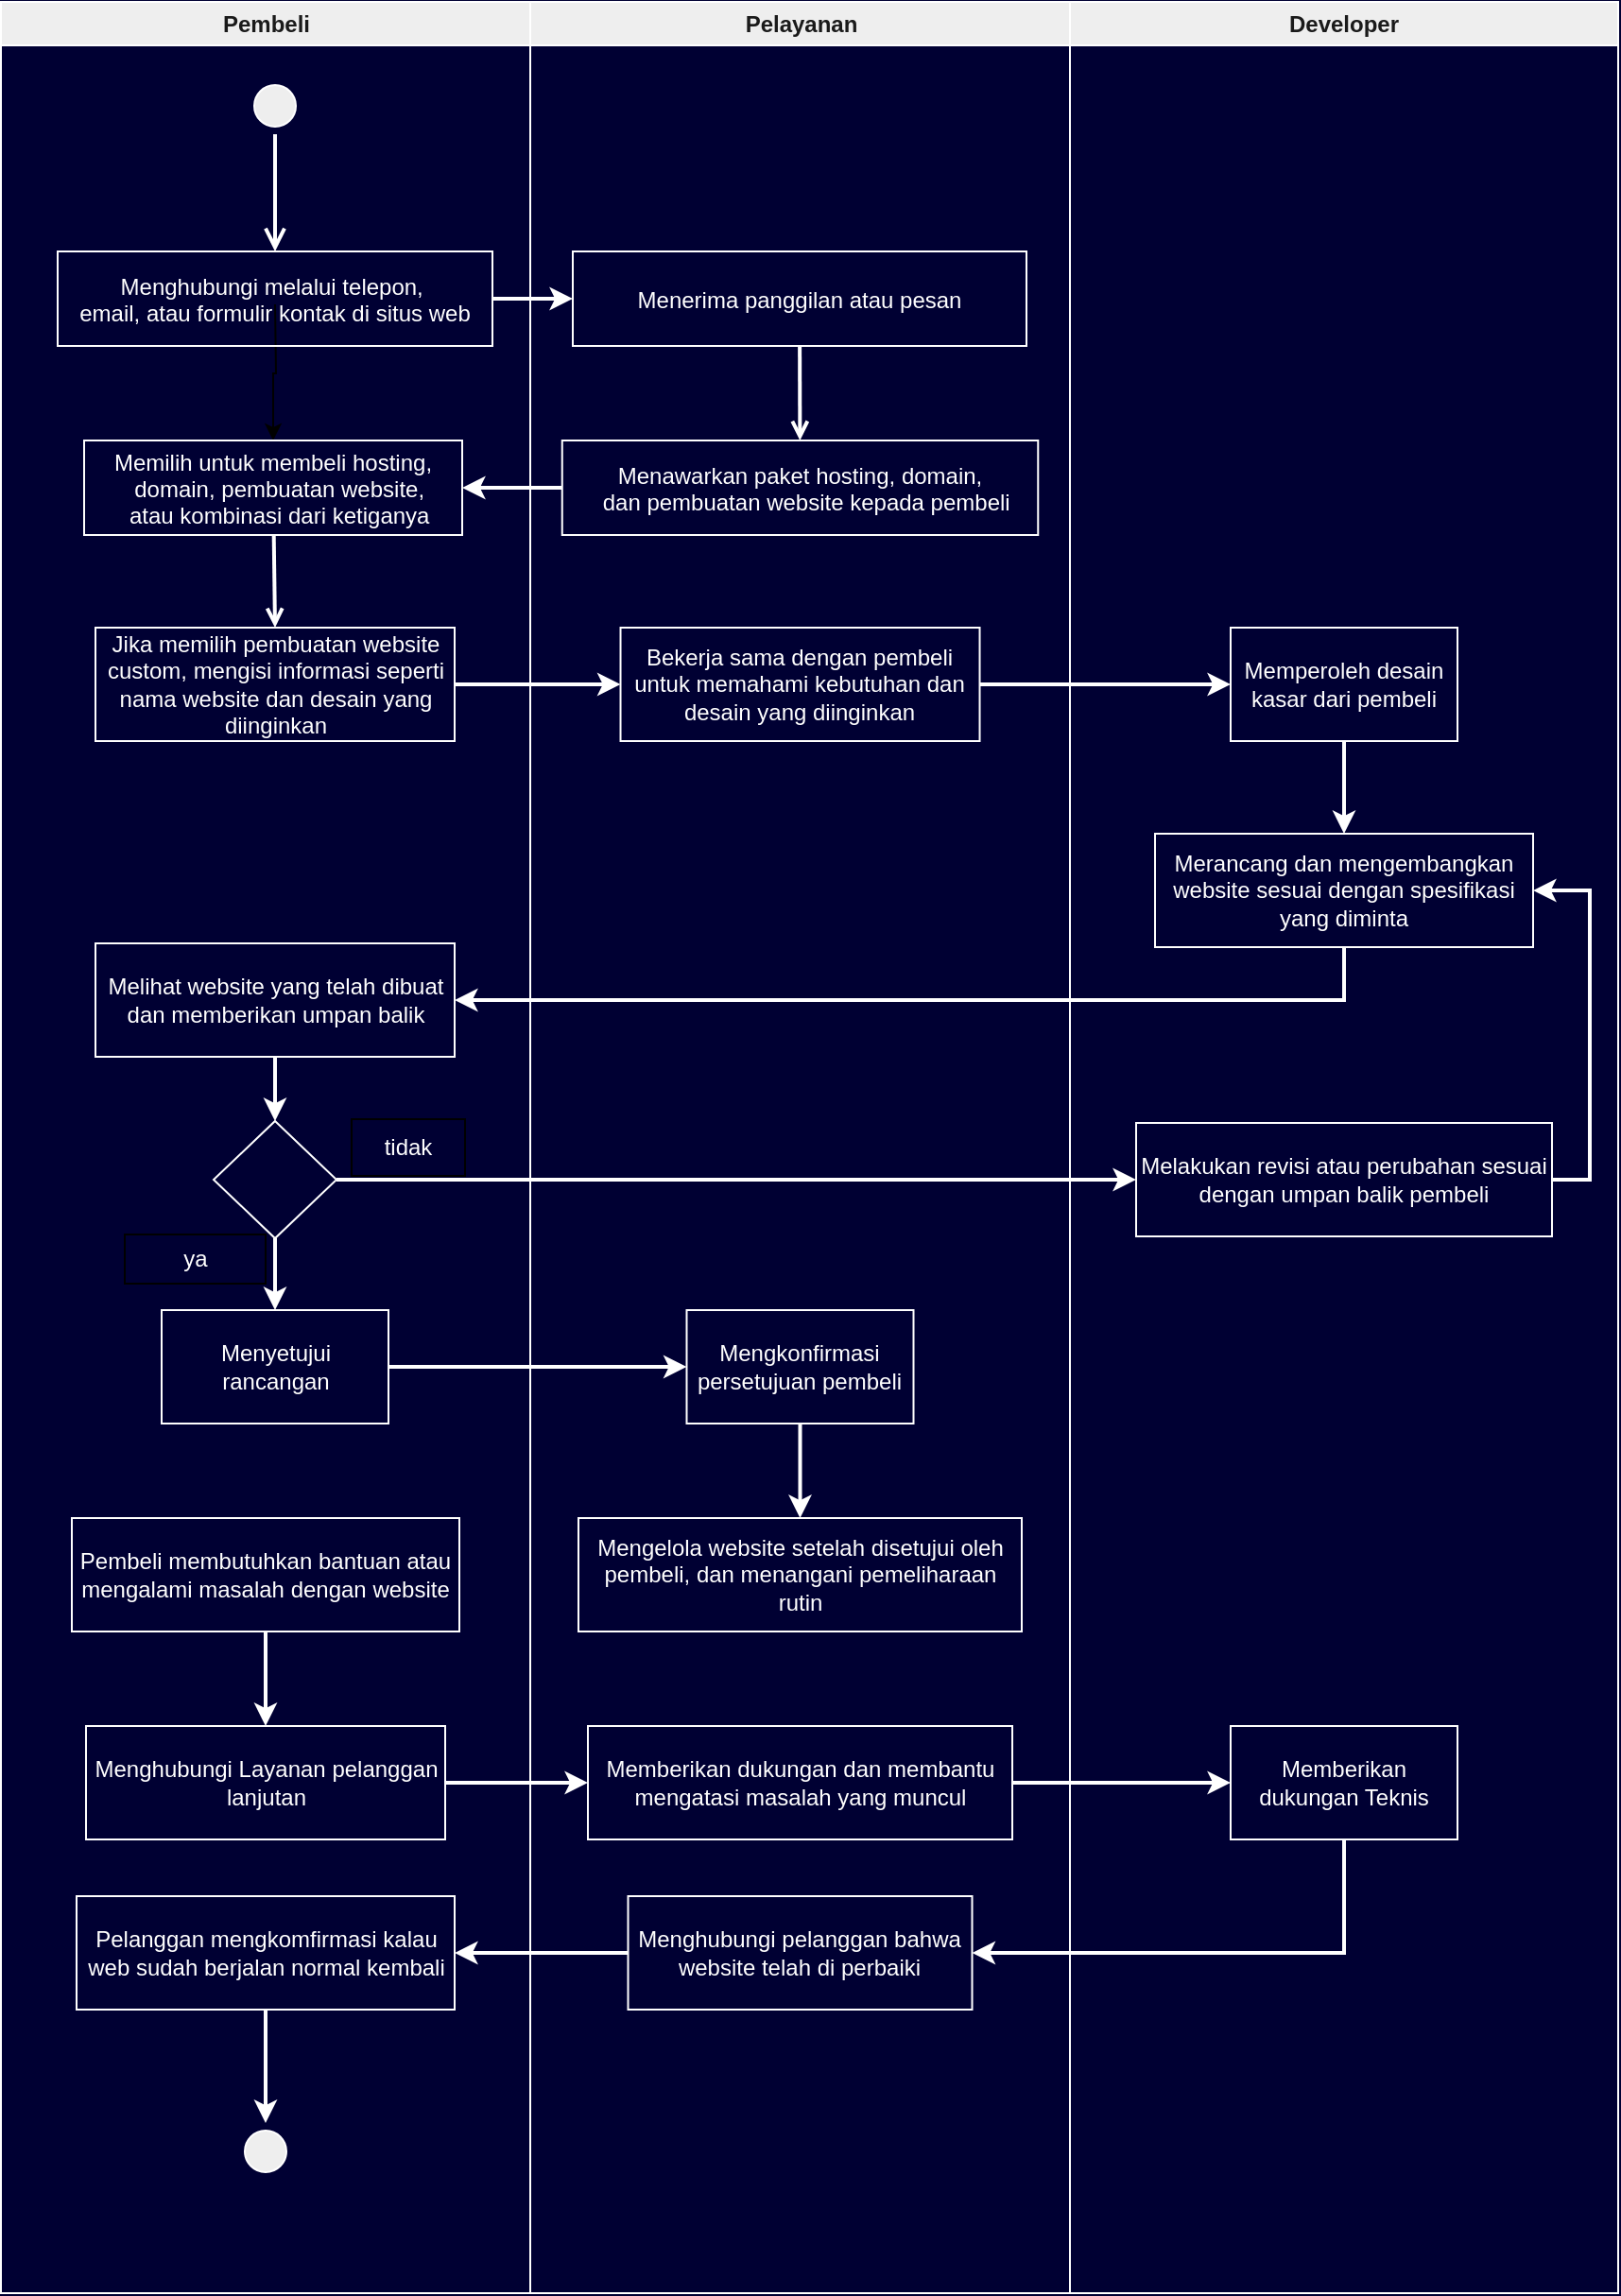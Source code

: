<mxfile version="24.5.5" type="github">
  <diagram name="Page-1" id="e7e014a7-5840-1c2e-5031-d8a46d1fe8dd">
    <mxGraphModel dx="723" dy="427" grid="1" gridSize="10" guides="1" tooltips="1" connect="1" arrows="1" fold="1" page="1" pageScale="1" pageWidth="1169" pageHeight="826" background="#000033" math="0" shadow="0">
      <root>
        <mxCell id="0" />
        <mxCell id="1" parent="0" />
        <mxCell id="2" value="Pembeli" style="swimlane;whiteSpace=wrap;labelBackgroundColor=none;fillColor=#EEEEEE;strokeColor=#FFFFFF;fontColor=#1A1A1A;" parent="1" vertex="1">
          <mxGeometry x="164.5" y="128" width="280" height="1212" as="geometry" />
        </mxCell>
        <mxCell id="5" value="" style="ellipse;shape=startState;fillColor=#EEEEEE;strokeColor=#FFFFFF;labelBackgroundColor=none;fontColor=#FFFFFF;" parent="2" vertex="1">
          <mxGeometry x="130" y="40" width="30" height="30" as="geometry" />
        </mxCell>
        <mxCell id="6" value="" style="edgeStyle=elbowEdgeStyle;elbow=horizontal;verticalAlign=bottom;endArrow=open;endSize=8;strokeColor=#FFFFFF;endFill=1;rounded=0;labelBackgroundColor=none;fontColor=#FFFFFF;strokeWidth=2;entryX=0.5;entryY=0;entryDx=0;entryDy=0;" parent="2" source="5" target="8" edge="1">
          <mxGeometry x="100" y="40" as="geometry">
            <mxPoint x="145.5" y="110" as="targetPoint" />
          </mxGeometry>
        </mxCell>
        <mxCell id="Ifcy4-6pKVDCC3WCcwYo-20" value="" style="edgeStyle=orthogonalEdgeStyle;rounded=0;orthogonalLoop=1;jettySize=auto;html=1;" edge="1" parent="2" target="10">
          <mxGeometry relative="1" as="geometry">
            <mxPoint x="145" y="160" as="sourcePoint" />
          </mxGeometry>
        </mxCell>
        <mxCell id="8" value="Menghubungi melalui telepon, &#xa;email, atau formulir kontak di situs web" style="labelBackgroundColor=none;fillColor=none;strokeColor=#FFFFFF;fontColor=#FFFFFF;" parent="2" vertex="1">
          <mxGeometry x="30" y="132" width="230" height="50" as="geometry" />
        </mxCell>
        <mxCell id="10" value="Memilih untuk membeli hosting,&#xa;  domain, pembuatan website,&#xa;  atau kombinasi dari ketiganya" style="labelBackgroundColor=none;fillColor=none;strokeColor=#FFFFFF;fontColor=#FFFFFF;" parent="2" vertex="1">
          <mxGeometry x="44" y="232" width="200" height="50" as="geometry" />
        </mxCell>
        <mxCell id="VENFwPT8OEZ6iL2lPj8d-43" value="Jika memilih pembuatan website custom, mengisi informasi seperti nama website dan desain yang diinginkan" style="rounded=0;whiteSpace=wrap;html=1;labelBackgroundColor=none;fillColor=none;strokeColor=#FFFFFF;fontColor=#FFFFFF;" parent="2" vertex="1">
          <mxGeometry x="50" y="331" width="190" height="60" as="geometry" />
        </mxCell>
        <mxCell id="20" value="" style="endArrow=open;strokeColor=#FFFFFF;endFill=1;rounded=0;entryX=0.5;entryY=0;entryDx=0;entryDy=0;labelBackgroundColor=none;fontColor=#FFFFFF;strokeWidth=2;" parent="2" source="10" target="VENFwPT8OEZ6iL2lPj8d-43" edge="1">
          <mxGeometry relative="1" as="geometry" />
        </mxCell>
        <mxCell id="Ifcy4-6pKVDCC3WCcwYo-24" style="edgeStyle=orthogonalEdgeStyle;rounded=0;orthogonalLoop=1;jettySize=auto;html=1;exitX=0.5;exitY=1;exitDx=0;exitDy=0;entryX=0.5;entryY=0;entryDx=0;entryDy=0;strokeColor=#FFFFFF;strokeWidth=2;" edge="1" parent="2" source="VENFwPT8OEZ6iL2lPj8d-51" target="Ifcy4-6pKVDCC3WCcwYo-23">
          <mxGeometry relative="1" as="geometry" />
        </mxCell>
        <mxCell id="VENFwPT8OEZ6iL2lPj8d-51" value="Melihat website yang telah dibuat dan memberikan umpan balik" style="rounded=0;whiteSpace=wrap;html=1;labelBackgroundColor=none;fillColor=none;strokeColor=#FFFFFF;fontColor=#FFFFFF;" parent="2" vertex="1">
          <mxGeometry x="50" y="498" width="190" height="60" as="geometry" />
        </mxCell>
        <mxCell id="VENFwPT8OEZ6iL2lPj8d-57" value="Menyetujui rancangan" style="rounded=0;whiteSpace=wrap;html=1;labelBackgroundColor=none;fillColor=none;strokeColor=#FFFFFF;fontColor=#FFFFFF;" parent="2" vertex="1">
          <mxGeometry x="85" y="692" width="120" height="60" as="geometry" />
        </mxCell>
        <mxCell id="YOEPtgyno4piZ7RR7QSO-30" style="edgeStyle=orthogonalEdgeStyle;rounded=0;orthogonalLoop=1;jettySize=auto;html=1;exitX=0.5;exitY=1;exitDx=0;exitDy=0;strokeColor=#FFFFFF;labelBackgroundColor=none;fontColor=#FFFFFF;strokeWidth=2;" parent="2" source="YOEPtgyno4piZ7RR7QSO-28" target="YOEPtgyno4piZ7RR7QSO-29" edge="1">
          <mxGeometry relative="1" as="geometry" />
        </mxCell>
        <mxCell id="YOEPtgyno4piZ7RR7QSO-28" value="Pembeli membutuhkan bantuan atau mengalami masalah dengan website" style="rounded=0;whiteSpace=wrap;html=1;labelBackgroundColor=none;fillColor=none;strokeColor=#FFFFFF;fontColor=#FFFFFF;" parent="2" vertex="1">
          <mxGeometry x="37.5" y="802" width="205" height="60" as="geometry" />
        </mxCell>
        <mxCell id="YOEPtgyno4piZ7RR7QSO-29" value="Menghubungi Layanan pelanggan lanjutan" style="rounded=0;whiteSpace=wrap;html=1;labelBackgroundColor=none;fillColor=none;strokeColor=#FFFFFF;fontColor=#FFFFFF;" parent="2" vertex="1">
          <mxGeometry x="45" y="912" width="190" height="60" as="geometry" />
        </mxCell>
        <mxCell id="YOEPtgyno4piZ7RR7QSO-42" style="edgeStyle=orthogonalEdgeStyle;rounded=0;orthogonalLoop=1;jettySize=auto;html=1;exitX=0.5;exitY=1;exitDx=0;exitDy=0;entryX=0.5;entryY=0;entryDx=0;entryDy=0;strokeColor=#FFFFFF;labelBackgroundColor=none;fontColor=#FFFFFF;strokeWidth=2;" parent="2" source="YOEPtgyno4piZ7RR7QSO-39" target="YOEPtgyno4piZ7RR7QSO-41" edge="1">
          <mxGeometry relative="1" as="geometry" />
        </mxCell>
        <mxCell id="YOEPtgyno4piZ7RR7QSO-39" value="Pelanggan mengkomfirmasi kalau web sudah berjalan normal kembali" style="rounded=0;whiteSpace=wrap;html=1;labelBackgroundColor=none;fillColor=none;strokeColor=#FFFFFF;fontColor=#FFFFFF;" parent="2" vertex="1">
          <mxGeometry x="40" y="1002" width="200" height="60" as="geometry" />
        </mxCell>
        <mxCell id="YOEPtgyno4piZ7RR7QSO-41" value="" style="ellipse;shape=startState;fillColor=#EEEEEE;strokeColor=#FFFFFF;labelBackgroundColor=none;fontColor=#1A1A1A;" parent="2" vertex="1">
          <mxGeometry x="125" y="1122" width="30" height="30" as="geometry" />
        </mxCell>
        <mxCell id="Ifcy4-6pKVDCC3WCcwYo-25" style="edgeStyle=orthogonalEdgeStyle;rounded=0;orthogonalLoop=1;jettySize=auto;html=1;exitX=0.5;exitY=1;exitDx=0;exitDy=0;entryX=0.5;entryY=0;entryDx=0;entryDy=0;strokeColor=#FFFFFF;strokeWidth=2;" edge="1" parent="2" source="Ifcy4-6pKVDCC3WCcwYo-23" target="VENFwPT8OEZ6iL2lPj8d-57">
          <mxGeometry relative="1" as="geometry" />
        </mxCell>
        <mxCell id="Ifcy4-6pKVDCC3WCcwYo-23" value="" style="rhombus;whiteSpace=wrap;html=1;fillColor=none;strokeColor=#FFFFFF;" vertex="1" parent="2">
          <mxGeometry x="112.5" y="592" width="65" height="62" as="geometry" />
        </mxCell>
        <mxCell id="Ifcy4-6pKVDCC3WCcwYo-26" value="&lt;font color=&quot;#ffffff&quot;&gt;ya&lt;/font&gt;" style="rounded=0;whiteSpace=wrap;html=1;fillColor=none;" vertex="1" parent="2">
          <mxGeometry x="65.5" y="652" width="74.5" height="26" as="geometry" />
        </mxCell>
        <mxCell id="Ifcy4-6pKVDCC3WCcwYo-28" value="&lt;font color=&quot;#ffffff&quot;&gt;tidak&lt;/font&gt;" style="rounded=0;whiteSpace=wrap;html=1;fillColor=none;" vertex="1" parent="2">
          <mxGeometry x="185.5" y="591" width="60" height="30" as="geometry" />
        </mxCell>
        <mxCell id="3" value="Pelayanan" style="swimlane;whiteSpace=wrap;labelBackgroundColor=none;fillColor=#EEEEEE;strokeColor=#FFFFFF;fontColor=#1A1A1A;" parent="1" vertex="1">
          <mxGeometry x="444.5" y="128" width="285.5" height="1212" as="geometry" />
        </mxCell>
        <mxCell id="15" value="Menerima panggilan atau pesan" style="labelBackgroundColor=none;fillColor=none;strokeColor=#FFFFFF;fontColor=#FFFFFF;" parent="3" vertex="1">
          <mxGeometry x="22.5" y="132" width="240" height="50" as="geometry" />
        </mxCell>
        <mxCell id="16" value="Menawarkan paket hosting, domain,&#xa;  dan pembuatan website kepada pembeli" style="labelBackgroundColor=none;fillColor=none;strokeColor=#FFFFFF;fontColor=#FFFFFF;" parent="3" vertex="1">
          <mxGeometry x="16.88" y="232" width="251.75" height="50" as="geometry" />
        </mxCell>
        <mxCell id="17" value="" style="endArrow=open;strokeColor=#FFFFFF;endFill=1;rounded=0;labelBackgroundColor=none;fontColor=#FFFFFF;strokeWidth=2;" parent="3" source="15" target="16" edge="1">
          <mxGeometry relative="1" as="geometry" />
        </mxCell>
        <mxCell id="VENFwPT8OEZ6iL2lPj8d-44" value="Bekerja sama dengan pembeli untuk memahami kebutuhan dan desain yang diinginkan" style="rounded=0;whiteSpace=wrap;html=1;labelBackgroundColor=none;fillColor=none;strokeColor=#FFFFFF;fontColor=#FFFFFF;" parent="3" vertex="1">
          <mxGeometry x="47.76" y="331" width="190" height="60" as="geometry" />
        </mxCell>
        <mxCell id="VENFwPT8OEZ6iL2lPj8d-59" value="Mengelola website setelah disetujui oleh pembeli, dan menangani pemeliharaan rutin" style="rounded=0;whiteSpace=wrap;html=1;labelBackgroundColor=none;fillColor=none;strokeColor=#FFFFFF;fontColor=#FFFFFF;" parent="3" vertex="1">
          <mxGeometry x="25.5" y="802" width="234.5" height="60" as="geometry" />
        </mxCell>
        <mxCell id="YOEPtgyno4piZ7RR7QSO-22" style="edgeStyle=orthogonalEdgeStyle;rounded=0;orthogonalLoop=1;jettySize=auto;html=1;exitX=0.5;exitY=1;exitDx=0;exitDy=0;entryX=0.5;entryY=0;entryDx=0;entryDy=0;strokeColor=#FFFFFF;labelBackgroundColor=none;fontColor=#FFFFFF;strokeWidth=2;" parent="3" source="YOEPtgyno4piZ7RR7QSO-20" target="VENFwPT8OEZ6iL2lPj8d-59" edge="1">
          <mxGeometry relative="1" as="geometry" />
        </mxCell>
        <mxCell id="YOEPtgyno4piZ7RR7QSO-20" value="Mengkonfirmasi persetujuan pembeli" style="rounded=0;whiteSpace=wrap;html=1;labelBackgroundColor=none;fillColor=none;strokeColor=#FFFFFF;fontColor=#FFFFFF;" parent="3" vertex="1">
          <mxGeometry x="82.75" y="692" width="120" height="60" as="geometry" />
        </mxCell>
        <mxCell id="YOEPtgyno4piZ7RR7QSO-31" value="Memberikan dukungan dan membantu mengatasi masalah yang muncul" style="rounded=0;whiteSpace=wrap;html=1;labelBackgroundColor=none;fillColor=none;strokeColor=#FFFFFF;fontColor=#FFFFFF;" parent="3" vertex="1">
          <mxGeometry x="30.5" y="912" width="224.5" height="60" as="geometry" />
        </mxCell>
        <mxCell id="YOEPtgyno4piZ7RR7QSO-37" value="Menghubungi pelanggan bahwa website telah di perbaiki" style="rounded=0;whiteSpace=wrap;html=1;labelBackgroundColor=none;fillColor=none;strokeColor=#FFFFFF;fontColor=#FFFFFF;" parent="3" vertex="1">
          <mxGeometry x="51.75" y="1002" width="182" height="60" as="geometry" />
        </mxCell>
        <mxCell id="4" value="Developer" style="swimlane;whiteSpace=wrap;labelBackgroundColor=none;fillColor=#EEEEEE;strokeColor=#FFFFFF;fontColor=#1A1A1A;" parent="1" vertex="1">
          <mxGeometry x="730" y="128" width="290" height="1212" as="geometry" />
        </mxCell>
        <mxCell id="VENFwPT8OEZ6iL2lPj8d-49" value="Merancang dan mengembangkan website sesuai dengan spesifikasi yang diminta" style="rounded=0;whiteSpace=wrap;html=1;labelBackgroundColor=none;fillColor=none;strokeColor=#FFFFFF;fontColor=#FFFFFF;" parent="4" vertex="1">
          <mxGeometry x="45" y="440" width="200" height="60" as="geometry" />
        </mxCell>
        <mxCell id="VENFwPT8OEZ6iL2lPj8d-56" style="edgeStyle=orthogonalEdgeStyle;rounded=0;orthogonalLoop=1;jettySize=auto;html=1;exitX=1;exitY=0.5;exitDx=0;exitDy=0;entryX=1;entryY=0.5;entryDx=0;entryDy=0;strokeColor=#FFFFFF;labelBackgroundColor=none;fontColor=#FFFFFF;strokeWidth=2;" parent="4" source="VENFwPT8OEZ6iL2lPj8d-53" target="VENFwPT8OEZ6iL2lPj8d-49" edge="1">
          <mxGeometry relative="1" as="geometry">
            <mxPoint x="215" y="582" as="targetPoint" />
          </mxGeometry>
        </mxCell>
        <mxCell id="VENFwPT8OEZ6iL2lPj8d-53" value="Melakukan revisi atau perubahan sesuai dengan umpan balik pembeli" style="rounded=0;whiteSpace=wrap;html=1;labelBackgroundColor=none;fillColor=none;strokeColor=#FFFFFF;fontColor=#FFFFFF;" parent="4" vertex="1">
          <mxGeometry x="35" y="593" width="220" height="60" as="geometry" />
        </mxCell>
        <mxCell id="YOEPtgyno4piZ7RR7QSO-25" style="edgeStyle=orthogonalEdgeStyle;rounded=0;orthogonalLoop=1;jettySize=auto;html=1;exitX=0.5;exitY=1;exitDx=0;exitDy=0;entryX=0.5;entryY=0;entryDx=0;entryDy=0;strokeColor=#FFFFFF;labelBackgroundColor=none;fontColor=#FFFFFF;strokeWidth=2;" parent="4" source="YOEPtgyno4piZ7RR7QSO-23" target="VENFwPT8OEZ6iL2lPj8d-49" edge="1">
          <mxGeometry relative="1" as="geometry" />
        </mxCell>
        <mxCell id="YOEPtgyno4piZ7RR7QSO-23" value="Memperoleh desain kasar dari pembeli" style="rounded=0;whiteSpace=wrap;html=1;labelBackgroundColor=none;fillColor=none;strokeColor=#FFFFFF;fontColor=#FFFFFF;" parent="4" vertex="1">
          <mxGeometry x="85" y="331" width="120" height="60" as="geometry" />
        </mxCell>
        <mxCell id="YOEPtgyno4piZ7RR7QSO-33" value="Memberikan dukungan Teknis" style="rounded=0;whiteSpace=wrap;html=1;labelBackgroundColor=none;fillColor=none;strokeColor=#FFFFFF;fontColor=#FFFFFF;" parent="4" vertex="1">
          <mxGeometry x="85" y="912" width="120" height="60" as="geometry" />
        </mxCell>
        <mxCell id="VENFwPT8OEZ6iL2lPj8d-41" style="edgeStyle=orthogonalEdgeStyle;rounded=0;orthogonalLoop=1;jettySize=auto;html=1;exitX=1;exitY=0.5;exitDx=0;exitDy=0;entryX=0;entryY=0.5;entryDx=0;entryDy=0;strokeColor=#FFFFFF;labelBackgroundColor=none;fontColor=#FFFFFF;strokeWidth=2;" parent="1" source="8" target="15" edge="1">
          <mxGeometry relative="1" as="geometry" />
        </mxCell>
        <mxCell id="VENFwPT8OEZ6iL2lPj8d-42" style="edgeStyle=orthogonalEdgeStyle;rounded=0;orthogonalLoop=1;jettySize=auto;html=1;entryX=1;entryY=0.5;entryDx=0;entryDy=0;strokeColor=#FFFFFF;labelBackgroundColor=none;fontColor=#FFFFFF;strokeWidth=2;" parent="1" source="16" target="10" edge="1">
          <mxGeometry relative="1" as="geometry" />
        </mxCell>
        <mxCell id="YOEPtgyno4piZ7RR7QSO-21" style="edgeStyle=orthogonalEdgeStyle;rounded=0;orthogonalLoop=1;jettySize=auto;html=1;exitX=1;exitY=0.5;exitDx=0;exitDy=0;entryX=0;entryY=0.5;entryDx=0;entryDy=0;strokeColor=#FFFFFF;labelBackgroundColor=none;fontColor=#FFFFFF;strokeWidth=2;" parent="1" source="VENFwPT8OEZ6iL2lPj8d-57" target="YOEPtgyno4piZ7RR7QSO-20" edge="1">
          <mxGeometry relative="1" as="geometry" />
        </mxCell>
        <mxCell id="YOEPtgyno4piZ7RR7QSO-24" style="edgeStyle=orthogonalEdgeStyle;rounded=0;orthogonalLoop=1;jettySize=auto;html=1;exitX=1;exitY=0.5;exitDx=0;exitDy=0;entryX=0;entryY=0.5;entryDx=0;entryDy=0;strokeColor=#FFFFFF;labelBackgroundColor=none;fontColor=#FFFFFF;strokeWidth=2;" parent="1" source="VENFwPT8OEZ6iL2lPj8d-44" target="YOEPtgyno4piZ7RR7QSO-23" edge="1">
          <mxGeometry relative="1" as="geometry" />
        </mxCell>
        <mxCell id="YOEPtgyno4piZ7RR7QSO-32" style="edgeStyle=orthogonalEdgeStyle;rounded=0;orthogonalLoop=1;jettySize=auto;html=1;exitX=1;exitY=0.5;exitDx=0;exitDy=0;entryX=0;entryY=0.5;entryDx=0;entryDy=0;strokeColor=#FFFFFF;labelBackgroundColor=none;fontColor=#FFFFFF;strokeWidth=2;" parent="1" source="YOEPtgyno4piZ7RR7QSO-29" target="YOEPtgyno4piZ7RR7QSO-31" edge="1">
          <mxGeometry relative="1" as="geometry" />
        </mxCell>
        <mxCell id="YOEPtgyno4piZ7RR7QSO-34" style="edgeStyle=orthogonalEdgeStyle;rounded=0;orthogonalLoop=1;jettySize=auto;html=1;exitX=1;exitY=0.5;exitDx=0;exitDy=0;entryX=0;entryY=0.5;entryDx=0;entryDy=0;strokeColor=#FFFFFF;labelBackgroundColor=none;fontColor=#FFFFFF;strokeWidth=2;" parent="1" source="YOEPtgyno4piZ7RR7QSO-31" target="YOEPtgyno4piZ7RR7QSO-33" edge="1">
          <mxGeometry relative="1" as="geometry" />
        </mxCell>
        <mxCell id="YOEPtgyno4piZ7RR7QSO-40" style="edgeStyle=orthogonalEdgeStyle;rounded=0;orthogonalLoop=1;jettySize=auto;html=1;exitX=0;exitY=0.5;exitDx=0;exitDy=0;strokeColor=#FFFFFF;labelBackgroundColor=none;fontColor=#FFFFFF;strokeWidth=2;" parent="1" source="YOEPtgyno4piZ7RR7QSO-37" target="YOEPtgyno4piZ7RR7QSO-39" edge="1">
          <mxGeometry relative="1" as="geometry" />
        </mxCell>
        <mxCell id="Ifcy4-6pKVDCC3WCcwYo-21" style="edgeStyle=orthogonalEdgeStyle;rounded=0;orthogonalLoop=1;jettySize=auto;html=1;exitX=1;exitY=0.5;exitDx=0;exitDy=0;entryX=0;entryY=0.5;entryDx=0;entryDy=0;strokeColor=#FFFFFF;strokeWidth=2;" edge="1" parent="1" source="VENFwPT8OEZ6iL2lPj8d-43" target="VENFwPT8OEZ6iL2lPj8d-44">
          <mxGeometry relative="1" as="geometry" />
        </mxCell>
        <mxCell id="YOEPtgyno4piZ7RR7QSO-27" value="" style="edgeStyle=orthogonalEdgeStyle;rounded=0;orthogonalLoop=1;jettySize=auto;html=1;exitX=0.5;exitY=1;exitDx=0;exitDy=0;entryX=1;entryY=0.5;entryDx=0;entryDy=0;strokeColor=#FFFFFF;labelBackgroundColor=none;fontColor=#FFFFFF;strokeWidth=2;" parent="1" source="VENFwPT8OEZ6iL2lPj8d-49" target="VENFwPT8OEZ6iL2lPj8d-51" edge="1">
          <mxGeometry relative="1" as="geometry">
            <mxPoint x="875" y="650" as="sourcePoint" />
            <mxPoint x="875" y="675" as="targetPoint" />
          </mxGeometry>
        </mxCell>
        <mxCell id="Ifcy4-6pKVDCC3WCcwYo-27" style="edgeStyle=orthogonalEdgeStyle;rounded=0;orthogonalLoop=1;jettySize=auto;html=1;exitX=1;exitY=0.5;exitDx=0;exitDy=0;entryX=0;entryY=0.5;entryDx=0;entryDy=0;strokeColor=#FFFFFF;strokeWidth=2;" edge="1" parent="1" source="Ifcy4-6pKVDCC3WCcwYo-23" target="VENFwPT8OEZ6iL2lPj8d-53">
          <mxGeometry relative="1" as="geometry" />
        </mxCell>
        <mxCell id="YOEPtgyno4piZ7RR7QSO-36" style="edgeStyle=orthogonalEdgeStyle;rounded=0;orthogonalLoop=1;jettySize=auto;html=1;exitX=0.5;exitY=1;exitDx=0;exitDy=0;entryX=1;entryY=0.5;entryDx=0;entryDy=0;strokeColor=#FFFFFF;labelBackgroundColor=none;fontColor=#FFFFFF;strokeWidth=2;" parent="1" source="YOEPtgyno4piZ7RR7QSO-33" target="YOEPtgyno4piZ7RR7QSO-37" edge="1">
          <mxGeometry relative="1" as="geometry">
            <mxPoint x="875" y="1139" as="targetPoint" />
          </mxGeometry>
        </mxCell>
      </root>
    </mxGraphModel>
  </diagram>
</mxfile>
